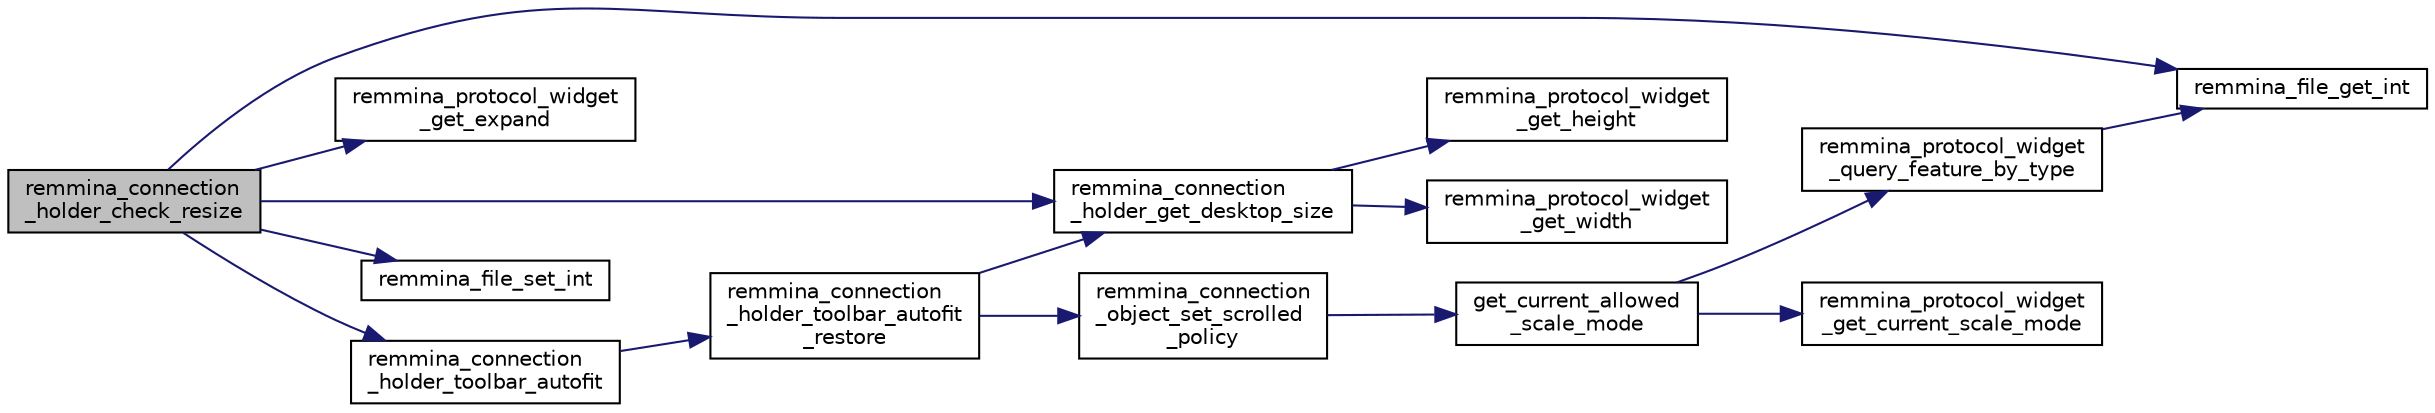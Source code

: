 digraph "remmina_connection_holder_check_resize"
{
  edge [fontname="Helvetica",fontsize="10",labelfontname="Helvetica",labelfontsize="10"];
  node [fontname="Helvetica",fontsize="10",shape=record];
  rankdir="LR";
  Node1550 [label="remmina_connection\l_holder_check_resize",height=0.2,width=0.4,color="black", fillcolor="grey75", style="filled", fontcolor="black"];
  Node1550 -> Node1551 [color="midnightblue",fontsize="10",style="solid",fontname="Helvetica"];
  Node1551 [label="remmina_connection\l_holder_get_desktop_size",height=0.2,width=0.4,color="black", fillcolor="white", style="filled",URL="$remmina__connection__window_8c.html#acf5d62eb5dda2e3a1a76c4bcbb926fb8"];
  Node1551 -> Node1552 [color="midnightblue",fontsize="10",style="solid",fontname="Helvetica"];
  Node1552 [label="remmina_protocol_widget\l_get_width",height=0.2,width=0.4,color="black", fillcolor="white", style="filled",URL="$remmina__protocol__widget_8c.html#aaf355ea7103fc57a4cbc7b815cde2995"];
  Node1551 -> Node1553 [color="midnightblue",fontsize="10",style="solid",fontname="Helvetica"];
  Node1553 [label="remmina_protocol_widget\l_get_height",height=0.2,width=0.4,color="black", fillcolor="white", style="filled",URL="$remmina__protocol__widget_8c.html#ae609b351fff17c235251b0ba7c480da5"];
  Node1550 -> Node1554 [color="midnightblue",fontsize="10",style="solid",fontname="Helvetica"];
  Node1554 [label="remmina_protocol_widget\l_get_expand",height=0.2,width=0.4,color="black", fillcolor="white", style="filled",URL="$remmina__protocol__widget_8c.html#a25bcb2ae99449624fed6f770218e3d25"];
  Node1550 -> Node1555 [color="midnightblue",fontsize="10",style="solid",fontname="Helvetica"];
  Node1555 [label="remmina_file_get_int",height=0.2,width=0.4,color="black", fillcolor="white", style="filled",URL="$remmina__file_8c.html#a4884356c195dcfb4ceacf641a1e74e66"];
  Node1550 -> Node1556 [color="midnightblue",fontsize="10",style="solid",fontname="Helvetica"];
  Node1556 [label="remmina_file_set_int",height=0.2,width=0.4,color="black", fillcolor="white", style="filled",URL="$remmina__file_8c.html#af153b0d289ac93f6ecdaa15d5f3b9b8c"];
  Node1550 -> Node1557 [color="midnightblue",fontsize="10",style="solid",fontname="Helvetica"];
  Node1557 [label="remmina_connection\l_holder_toolbar_autofit",height=0.2,width=0.4,color="black", fillcolor="white", style="filled",URL="$remmina__connection__window_8c.html#ac679e10d8be64d56ed13043dd4df7d1c"];
  Node1557 -> Node1558 [color="midnightblue",fontsize="10",style="solid",fontname="Helvetica"];
  Node1558 [label="remmina_connection\l_holder_toolbar_autofit\l_restore",height=0.2,width=0.4,color="black", fillcolor="white", style="filled",URL="$remmina__connection__window_8c.html#a92a6aa97bc751b0c096583a66351ada1"];
  Node1558 -> Node1551 [color="midnightblue",fontsize="10",style="solid",fontname="Helvetica"];
  Node1558 -> Node1559 [color="midnightblue",fontsize="10",style="solid",fontname="Helvetica"];
  Node1559 [label="remmina_connection\l_object_set_scrolled\l_policy",height=0.2,width=0.4,color="black", fillcolor="white", style="filled",URL="$remmina__connection__window_8c.html#ae80a730a48eefb689b9957c4f669a020"];
  Node1559 -> Node1560 [color="midnightblue",fontsize="10",style="solid",fontname="Helvetica"];
  Node1560 [label="get_current_allowed\l_scale_mode",height=0.2,width=0.4,color="black", fillcolor="white", style="filled",URL="$remmina__connection__window_8c.html#abbc84b2c450f62c288ff827c5d2c5cd2"];
  Node1560 -> Node1561 [color="midnightblue",fontsize="10",style="solid",fontname="Helvetica"];
  Node1561 [label="remmina_protocol_widget\l_get_current_scale_mode",height=0.2,width=0.4,color="black", fillcolor="white", style="filled",URL="$remmina__protocol__widget_8c.html#a5ec62969da54155e24edcb1d998f93f7"];
  Node1560 -> Node1562 [color="midnightblue",fontsize="10",style="solid",fontname="Helvetica"];
  Node1562 [label="remmina_protocol_widget\l_query_feature_by_type",height=0.2,width=0.4,color="black", fillcolor="white", style="filled",URL="$remmina__protocol__widget_8c.html#adbe15328275677cb38bd8c8a2d5e039d"];
  Node1562 -> Node1555 [color="midnightblue",fontsize="10",style="solid",fontname="Helvetica"];
}
